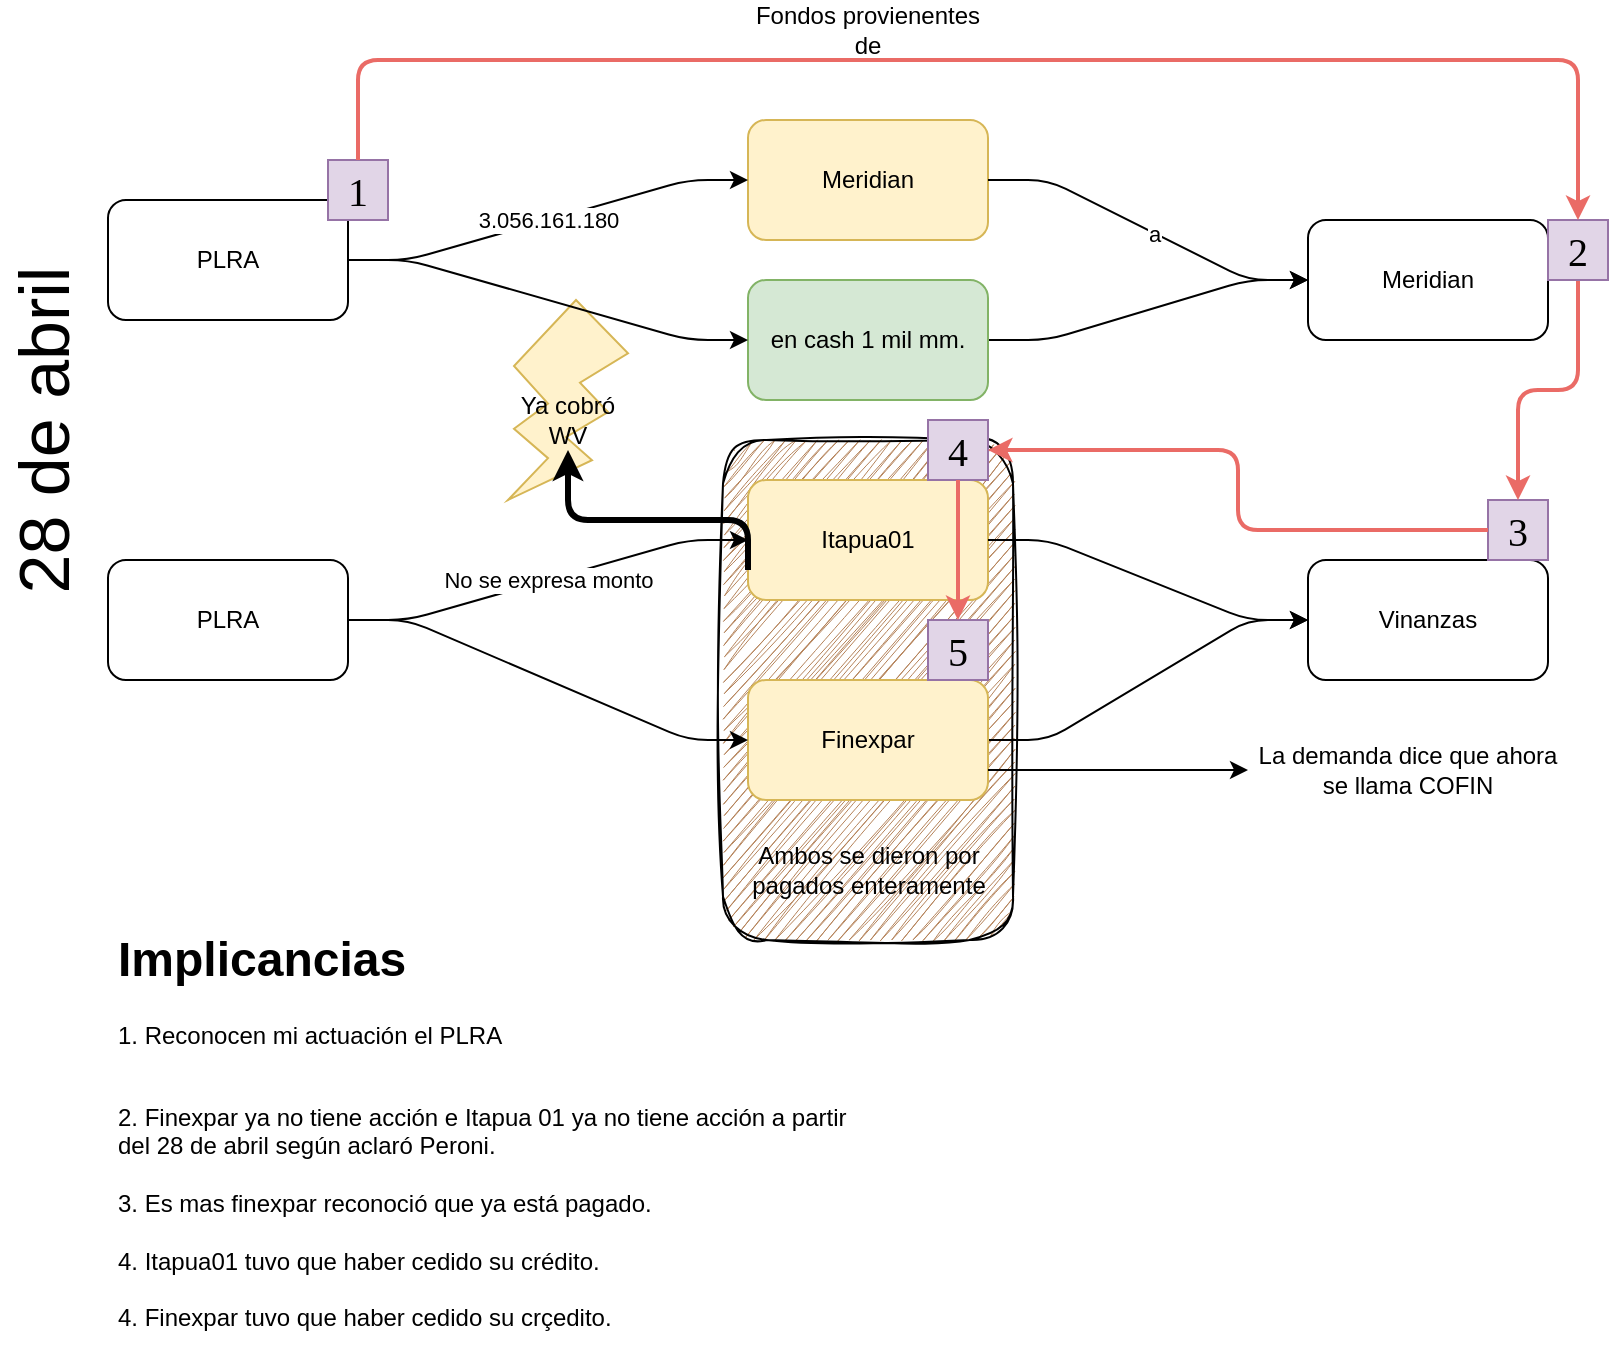 <mxfile version="21.6.6" type="github">
  <diagram name="Página-1" id="rslMsC20Onptic1OCOGN">
    <mxGraphModel dx="1434" dy="755" grid="1" gridSize="10" guides="1" tooltips="1" connect="1" arrows="1" fold="1" page="1" pageScale="1" pageWidth="850" pageHeight="1100" math="0" shadow="0">
      <root>
        <mxCell id="0" />
        <mxCell id="1" parent="0" />
        <mxCell id="DVwxMNTtDxKVdh-1IFF6-11" value="Fondos provienentes de" style="text;html=1;strokeColor=none;fillColor=none;align=center;verticalAlign=middle;whiteSpace=wrap;rounded=0;" parent="1" vertex="1">
          <mxGeometry x="395" y="90" width="130" height="30" as="geometry" />
        </mxCell>
        <mxCell id="QSxY1Z9GzGt5NTgHkNYr-15" value="" style="group" vertex="1" connectable="0" parent="1">
          <mxGeometry x="32.5" y="120" width="797.5" height="650" as="geometry" />
        </mxCell>
        <mxCell id="QSxY1Z9GzGt5NTgHkNYr-14" value="" style="verticalLabelPosition=bottom;verticalAlign=top;html=1;shape=mxgraph.basic.flash;fillColor=#fff2cc;strokeColor=#d6b656;" vertex="1" parent="QSxY1Z9GzGt5NTgHkNYr-15">
          <mxGeometry x="247.5" y="120" width="60" height="100" as="geometry" />
        </mxCell>
        <mxCell id="QSxY1Z9GzGt5NTgHkNYr-10" value="" style="rounded=1;whiteSpace=wrap;html=1;gradientColor=none;sketch=1;curveFitting=1;jiggle=2;fillColor=#b5835a;" vertex="1" parent="QSxY1Z9GzGt5NTgHkNYr-15">
          <mxGeometry x="355" y="190" width="145" height="250" as="geometry" />
        </mxCell>
        <mxCell id="DVwxMNTtDxKVdh-1IFF6-1" value="PLRA" style="rounded=1;whiteSpace=wrap;html=1;" parent="QSxY1Z9GzGt5NTgHkNYr-15" vertex="1">
          <mxGeometry x="47.5" y="70" width="120" height="60" as="geometry" />
        </mxCell>
        <mxCell id="DVwxMNTtDxKVdh-1IFF6-2" value="Meridian" style="rounded=1;whiteSpace=wrap;html=1;fillColor=#fff2cc;strokeColor=#d6b656;" parent="QSxY1Z9GzGt5NTgHkNYr-15" vertex="1">
          <mxGeometry x="367.5" y="30" width="120" height="60" as="geometry" />
        </mxCell>
        <mxCell id="DVwxMNTtDxKVdh-1IFF6-3" value="&lt;div&gt;3.056.161.180&lt;/div&gt;" style="edgeStyle=entityRelationEdgeStyle;rounded=1;orthogonalLoop=1;jettySize=auto;html=1;strokeColor=default;" parent="QSxY1Z9GzGt5NTgHkNYr-15" source="DVwxMNTtDxKVdh-1IFF6-1" target="DVwxMNTtDxKVdh-1IFF6-2" edge="1">
          <mxGeometry relative="1" as="geometry" />
        </mxCell>
        <mxCell id="DVwxMNTtDxKVdh-1IFF6-4" value="PLRA" style="rounded=1;whiteSpace=wrap;html=1;" parent="QSxY1Z9GzGt5NTgHkNYr-15" vertex="1">
          <mxGeometry x="47.5" y="250" width="120" height="60" as="geometry" />
        </mxCell>
        <mxCell id="DVwxMNTtDxKVdh-1IFF6-6" value="Itapua01" style="rounded=1;whiteSpace=wrap;html=1;fillColor=#fff2cc;strokeColor=#d6b656;" parent="QSxY1Z9GzGt5NTgHkNYr-15" vertex="1">
          <mxGeometry x="367.5" y="210" width="120" height="60" as="geometry" />
        </mxCell>
        <mxCell id="DVwxMNTtDxKVdh-1IFF6-7" value="No se expresa monto" style="edgeStyle=entityRelationEdgeStyle;rounded=1;orthogonalLoop=1;jettySize=auto;html=1;strokeColor=default;" parent="QSxY1Z9GzGt5NTgHkNYr-15" source="DVwxMNTtDxKVdh-1IFF6-4" target="DVwxMNTtDxKVdh-1IFF6-6" edge="1">
          <mxGeometry relative="1" as="geometry" />
        </mxCell>
        <mxCell id="DVwxMNTtDxKVdh-1IFF6-9" value="Meridian" style="rounded=1;whiteSpace=wrap;html=1;" parent="QSxY1Z9GzGt5NTgHkNYr-15" vertex="1">
          <mxGeometry x="647.5" y="80" width="120" height="60" as="geometry" />
        </mxCell>
        <mxCell id="DVwxMNTtDxKVdh-1IFF6-10" value="" style="edgeStyle=entityRelationEdgeStyle;rounded=1;orthogonalLoop=1;jettySize=auto;html=1;strokeColor=default;" parent="QSxY1Z9GzGt5NTgHkNYr-15" source="DVwxMNTtDxKVdh-1IFF6-2" target="DVwxMNTtDxKVdh-1IFF6-9" edge="1">
          <mxGeometry relative="1" as="geometry" />
        </mxCell>
        <mxCell id="DVwxMNTtDxKVdh-1IFF6-12" value="a" style="edgeLabel;html=1;align=center;verticalAlign=middle;resizable=0;points=[];" parent="DVwxMNTtDxKVdh-1IFF6-10" vertex="1" connectable="0">
          <mxGeometry x="0.037" relative="1" as="geometry">
            <mxPoint as="offset" />
          </mxGeometry>
        </mxCell>
        <mxCell id="DVwxMNTtDxKVdh-1IFF6-18" style="edgeStyle=entityRelationEdgeStyle;rounded=1;orthogonalLoop=1;jettySize=auto;html=1;exitX=1;exitY=0.5;exitDx=0;exitDy=0;entryX=0;entryY=0.5;entryDx=0;entryDy=0;strokeColor=default;" parent="QSxY1Z9GzGt5NTgHkNYr-15" source="DVwxMNTtDxKVdh-1IFF6-15" target="DVwxMNTtDxKVdh-1IFF6-9" edge="1">
          <mxGeometry relative="1" as="geometry" />
        </mxCell>
        <mxCell id="DVwxMNTtDxKVdh-1IFF6-15" value="en cash 1 mil mm." style="rounded=1;whiteSpace=wrap;html=1;fillColor=#d5e8d4;strokeColor=#82b366;" parent="QSxY1Z9GzGt5NTgHkNYr-15" vertex="1">
          <mxGeometry x="367.5" y="110" width="120" height="60" as="geometry" />
        </mxCell>
        <mxCell id="DVwxMNTtDxKVdh-1IFF6-17" style="edgeStyle=entityRelationEdgeStyle;rounded=1;orthogonalLoop=1;jettySize=auto;html=1;exitX=1;exitY=0.5;exitDx=0;exitDy=0;entryX=0;entryY=0.5;entryDx=0;entryDy=0;strokeColor=default;" parent="QSxY1Z9GzGt5NTgHkNYr-15" source="DVwxMNTtDxKVdh-1IFF6-1" target="DVwxMNTtDxKVdh-1IFF6-15" edge="1">
          <mxGeometry relative="1" as="geometry" />
        </mxCell>
        <mxCell id="DVwxMNTtDxKVdh-1IFF6-19" value="Vinanzas" style="rounded=1;whiteSpace=wrap;html=1;" parent="QSxY1Z9GzGt5NTgHkNYr-15" vertex="1">
          <mxGeometry x="647.5" y="250" width="120" height="60" as="geometry" />
        </mxCell>
        <mxCell id="DVwxMNTtDxKVdh-1IFF6-20" value="" style="edgeStyle=entityRelationEdgeStyle;rounded=1;orthogonalLoop=1;jettySize=auto;html=1;strokeColor=default;" parent="QSxY1Z9GzGt5NTgHkNYr-15" source="DVwxMNTtDxKVdh-1IFF6-6" target="DVwxMNTtDxKVdh-1IFF6-19" edge="1">
          <mxGeometry relative="1" as="geometry" />
        </mxCell>
        <mxCell id="DVwxMNTtDxKVdh-1IFF6-24" style="edgeStyle=entityRelationEdgeStyle;rounded=1;orthogonalLoop=1;jettySize=auto;html=1;exitX=1;exitY=0.5;exitDx=0;exitDy=0;entryX=0;entryY=0.5;entryDx=0;entryDy=0;strokeColor=default;" parent="QSxY1Z9GzGt5NTgHkNYr-15" source="DVwxMNTtDxKVdh-1IFF6-21" target="DVwxMNTtDxKVdh-1IFF6-19" edge="1">
          <mxGeometry relative="1" as="geometry" />
        </mxCell>
        <mxCell id="DVwxMNTtDxKVdh-1IFF6-21" value="Finexpar" style="rounded=1;whiteSpace=wrap;html=1;fillColor=#fff2cc;strokeColor=#d6b656;" parent="QSxY1Z9GzGt5NTgHkNYr-15" vertex="1">
          <mxGeometry x="367.5" y="310" width="120" height="60" as="geometry" />
        </mxCell>
        <mxCell id="DVwxMNTtDxKVdh-1IFF6-23" style="edgeStyle=entityRelationEdgeStyle;rounded=1;orthogonalLoop=1;jettySize=auto;html=1;exitX=1;exitY=0.5;exitDx=0;exitDy=0;entryX=0;entryY=0.5;entryDx=0;entryDy=0;strokeColor=default;" parent="QSxY1Z9GzGt5NTgHkNYr-15" source="DVwxMNTtDxKVdh-1IFF6-4" target="DVwxMNTtDxKVdh-1IFF6-21" edge="1">
          <mxGeometry relative="1" as="geometry" />
        </mxCell>
        <mxCell id="DVwxMNTtDxKVdh-1IFF6-26" value="&lt;h1&gt;Implicancias&lt;/h1&gt;&lt;p&gt;1. Reconocen mi actuación el PLRA&lt;br&gt;&lt;/p&gt;&lt;div&gt;&lt;br&gt;&lt;/div&gt;&lt;div&gt;2. Finexpar ya no tiene acción e Itapua 01 ya no tiene acción a partir del 28 de abril según aclaró Peroni.&lt;/div&gt;&lt;div&gt;&lt;br&gt;&lt;/div&gt;&lt;div&gt;3. Es mas finexpar reconoció que ya está pagado.&lt;br&gt;&lt;/div&gt;&lt;div&gt;&lt;br&gt;&lt;/div&gt;&lt;div&gt;4. Itapua01 tuvo que haber cedido su crédito.&lt;/div&gt;&lt;div&gt;&lt;br&gt;&lt;/div&gt;&lt;div&gt;4. Finexpar tuvo que haber cedido su crçedito.&lt;br&gt;&lt;/div&gt;" style="text;html=1;strokeColor=none;fillColor=none;spacing=5;spacingTop=-20;whiteSpace=wrap;overflow=hidden;rounded=0;" parent="QSxY1Z9GzGt5NTgHkNYr-15" vertex="1">
          <mxGeometry x="47.5" y="430" width="380" height="220" as="geometry" />
        </mxCell>
        <mxCell id="DVwxMNTtDxKVdh-1IFF6-27" value="1" style="text;html=1;strokeColor=#9673a6;fillColor=#e1d5e7;align=center;verticalAlign=middle;whiteSpace=wrap;rounded=0;fontFamily=Lucida Console;fontSize=20;" parent="QSxY1Z9GzGt5NTgHkNYr-15" vertex="1">
          <mxGeometry x="157.5" y="50" width="30" height="30" as="geometry" />
        </mxCell>
        <mxCell id="DVwxMNTtDxKVdh-1IFF6-28" value="3" style="text;html=1;strokeColor=#9673a6;fillColor=#e1d5e7;align=center;verticalAlign=middle;whiteSpace=wrap;rounded=0;fontFamily=Lucida Console;fontSize=20;" parent="QSxY1Z9GzGt5NTgHkNYr-15" vertex="1">
          <mxGeometry x="737.5" y="220" width="30" height="30" as="geometry" />
        </mxCell>
        <mxCell id="DVwxMNTtDxKVdh-1IFF6-30" value="4" style="text;html=1;strokeColor=#9673a6;fillColor=#e1d5e7;align=center;verticalAlign=middle;whiteSpace=wrap;rounded=0;fontFamily=Lucida Console;fontSize=20;" parent="QSxY1Z9GzGt5NTgHkNYr-15" vertex="1">
          <mxGeometry x="457.5" y="180" width="30" height="30" as="geometry" />
        </mxCell>
        <mxCell id="QSxY1Z9GzGt5NTgHkNYr-6" style="edgeStyle=orthogonalEdgeStyle;rounded=1;orthogonalLoop=1;jettySize=auto;html=1;exitX=0;exitY=0.5;exitDx=0;exitDy=0;entryX=1;entryY=0.5;entryDx=0;entryDy=0;strokeColor=#EA6B66;strokeWidth=2;" edge="1" parent="QSxY1Z9GzGt5NTgHkNYr-15" source="DVwxMNTtDxKVdh-1IFF6-28" target="DVwxMNTtDxKVdh-1IFF6-30">
          <mxGeometry relative="1" as="geometry" />
        </mxCell>
        <mxCell id="DVwxMNTtDxKVdh-1IFF6-32" value="5" style="text;html=1;strokeColor=#9673a6;fillColor=#e1d5e7;align=center;verticalAlign=middle;whiteSpace=wrap;rounded=0;fontFamily=Lucida Console;fontSize=20;" parent="QSxY1Z9GzGt5NTgHkNYr-15" vertex="1">
          <mxGeometry x="457.5" y="280" width="30" height="30" as="geometry" />
        </mxCell>
        <mxCell id="DVwxMNTtDxKVdh-1IFF6-33" value="" style="edgeStyle=orthogonalEdgeStyle;rounded=1;orthogonalLoop=1;jettySize=auto;html=1;strokeColor=#EA6B66;strokeWidth=2;" parent="QSxY1Z9GzGt5NTgHkNYr-15" source="DVwxMNTtDxKVdh-1IFF6-30" target="DVwxMNTtDxKVdh-1IFF6-32" edge="1">
          <mxGeometry relative="1" as="geometry" />
        </mxCell>
        <mxCell id="QSxY1Z9GzGt5NTgHkNYr-9" style="edgeStyle=orthogonalEdgeStyle;rounded=1;orthogonalLoop=1;jettySize=auto;html=1;exitX=0.5;exitY=1;exitDx=0;exitDy=0;entryX=0.5;entryY=0;entryDx=0;entryDy=0;strokeColor=#EA6B66;strokeWidth=2;" edge="1" parent="QSxY1Z9GzGt5NTgHkNYr-15" source="QSxY1Z9GzGt5NTgHkNYr-3" target="DVwxMNTtDxKVdh-1IFF6-28">
          <mxGeometry relative="1" as="geometry" />
        </mxCell>
        <mxCell id="QSxY1Z9GzGt5NTgHkNYr-3" value="2" style="text;html=1;strokeColor=#9673a6;fillColor=#e1d5e7;align=center;verticalAlign=middle;whiteSpace=wrap;rounded=0;fontFamily=Lucida Console;fontSize=20;" vertex="1" parent="QSxY1Z9GzGt5NTgHkNYr-15">
          <mxGeometry x="767.5" y="80" width="30" height="30" as="geometry" />
        </mxCell>
        <mxCell id="QSxY1Z9GzGt5NTgHkNYr-4" value="" style="edgeStyle=orthogonalEdgeStyle;rounded=1;orthogonalLoop=1;jettySize=auto;html=1;exitX=0.5;exitY=0;exitDx=0;exitDy=0;entryX=0.5;entryY=0;entryDx=0;entryDy=0;strokeColor=#EA6B66;strokeWidth=2;" edge="1" parent="QSxY1Z9GzGt5NTgHkNYr-15" source="DVwxMNTtDxKVdh-1IFF6-27" target="QSxY1Z9GzGt5NTgHkNYr-3">
          <mxGeometry relative="1" as="geometry">
            <mxPoint x="202.5" y="15" as="sourcePoint" />
            <mxPoint x="667.5" y="10" as="targetPoint" />
            <Array as="points">
              <mxPoint x="172.5" />
              <mxPoint x="782.5" />
            </Array>
          </mxGeometry>
        </mxCell>
        <mxCell id="QSxY1Z9GzGt5NTgHkNYr-7" value="28 de abril" style="text;html=1;strokeColor=none;fillColor=none;align=center;verticalAlign=middle;whiteSpace=wrap;rounded=0;strokeWidth=0;fontSize=35;rotation=-90;" vertex="1" parent="QSxY1Z9GzGt5NTgHkNYr-15">
          <mxGeometry x="-102.5" y="170" width="235" height="30" as="geometry" />
        </mxCell>
        <mxCell id="QSxY1Z9GzGt5NTgHkNYr-8" value="Ambos se dieron por pagados enteramente" style="text;html=1;strokeColor=none;fillColor=none;align=center;verticalAlign=middle;whiteSpace=wrap;rounded=0;" vertex="1" parent="QSxY1Z9GzGt5NTgHkNYr-15">
          <mxGeometry x="355" y="390" width="145" height="30" as="geometry" />
        </mxCell>
        <mxCell id="QSxY1Z9GzGt5NTgHkNYr-13" value="Ya cobró WV" style="text;html=1;strokeColor=none;fillColor=none;align=center;verticalAlign=middle;whiteSpace=wrap;rounded=0;" vertex="1" parent="QSxY1Z9GzGt5NTgHkNYr-15">
          <mxGeometry x="247.5" y="165" width="60" height="30" as="geometry" />
        </mxCell>
        <mxCell id="QSxY1Z9GzGt5NTgHkNYr-12" style="edgeStyle=orthogonalEdgeStyle;rounded=1;orthogonalLoop=1;jettySize=auto;html=1;exitX=0;exitY=0.75;exitDx=0;exitDy=0;strokeWidth=3;" edge="1" parent="QSxY1Z9GzGt5NTgHkNYr-15" source="DVwxMNTtDxKVdh-1IFF6-6" target="QSxY1Z9GzGt5NTgHkNYr-13">
          <mxGeometry relative="1" as="geometry">
            <mxPoint x="277.5" y="180" as="targetPoint" />
            <Array as="points">
              <mxPoint x="367.5" y="230" />
              <mxPoint x="277.5" y="230" />
            </Array>
          </mxGeometry>
        </mxCell>
        <mxCell id="QSxY1Z9GzGt5NTgHkNYr-17" value="La demanda dice que ahora se llama COFIN" style="text;html=1;strokeColor=none;fillColor=none;align=center;verticalAlign=middle;whiteSpace=wrap;rounded=0;" vertex="1" parent="1">
          <mxGeometry x="650" y="460" width="160" height="30" as="geometry" />
        </mxCell>
        <mxCell id="QSxY1Z9GzGt5NTgHkNYr-16" style="edgeStyle=orthogonalEdgeStyle;rounded=0;orthogonalLoop=1;jettySize=auto;html=1;exitX=1;exitY=0.75;exitDx=0;exitDy=0;" edge="1" parent="1" source="DVwxMNTtDxKVdh-1IFF6-21" target="QSxY1Z9GzGt5NTgHkNYr-17">
          <mxGeometry relative="1" as="geometry">
            <mxPoint x="680" y="475" as="targetPoint" />
          </mxGeometry>
        </mxCell>
      </root>
    </mxGraphModel>
  </diagram>
</mxfile>
